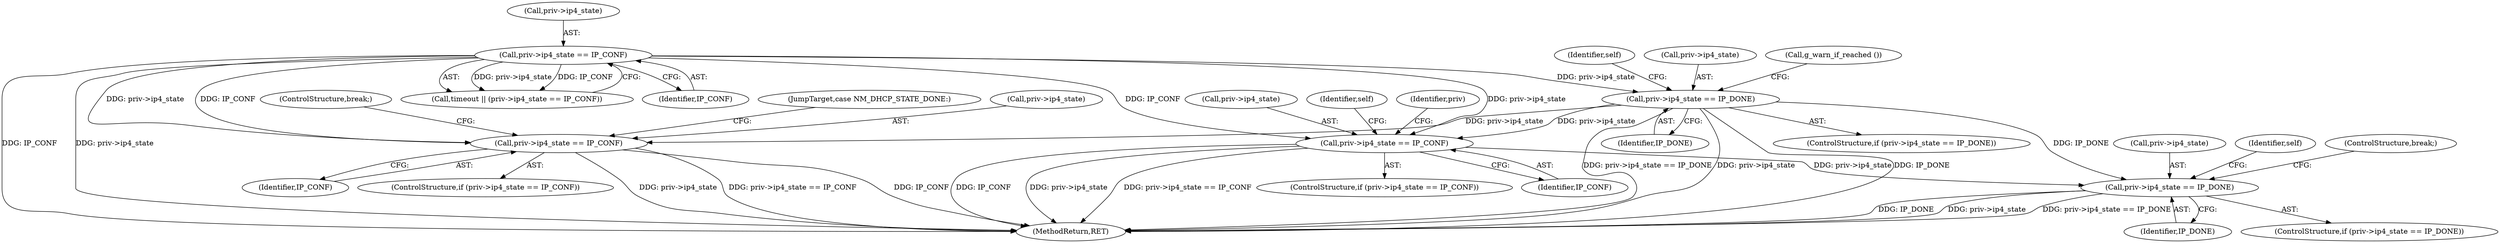 digraph "0_NetworkManager_d5fc88e573fa58b93034b04d35a2454f5d28cad9@pointer" {
"1005096" [label="(Call,priv->ip4_state == IP_DONE)"];
"1005087" [label="(Call,priv->ip4_state == IP_CONF)"];
"1005186" [label="(Call,priv->ip4_state == IP_CONF)"];
"1005196" [label="(Call,priv->ip4_state == IP_DONE)"];
"1005212" [label="(Call,priv->ip4_state == IP_CONF)"];
"1005085" [label="(Call,timeout || (priv->ip4_state == IP_CONF))"];
"1005190" [label="(Identifier,IP_CONF)"];
"1005185" [label="(ControlStructure,if (priv->ip4_state == IP_CONF))"];
"1005197" [label="(Call,priv->ip4_state)"];
"1005187" [label="(Call,priv->ip4_state)"];
"1005091" [label="(Identifier,IP_CONF)"];
"1005216" [label="(Identifier,IP_CONF)"];
"1005100" [label="(Identifier,IP_DONE)"];
"1005211" [label="(ControlStructure,if (priv->ip4_state == IP_CONF))"];
"1005217" [label="(ControlStructure,break;)"];
"1005087" [label="(Call,priv->ip4_state == IP_CONF)"];
"1005186" [label="(Call,priv->ip4_state == IP_CONF)"];
"1005106" [label="(Call,g_warn_if_reached ())"];
"1005102" [label="(Identifier,self)"];
"1005218" [label="(JumpTarget,case NM_DHCP_STATE_DONE:)"];
"1005202" [label="(Identifier,self)"];
"1005192" [label="(Identifier,self)"];
"1005096" [label="(Call,priv->ip4_state == IP_DONE)"];
"1005204" [label="(ControlStructure,break;)"];
"1005097" [label="(Call,priv->ip4_state)"];
"1005196" [label="(Call,priv->ip4_state == IP_DONE)"];
"1005212" [label="(Call,priv->ip4_state == IP_CONF)"];
"1005198" [label="(Identifier,priv)"];
"1005200" [label="(Identifier,IP_DONE)"];
"1007368" [label="(MethodReturn,RET)"];
"1005095" [label="(ControlStructure,if (priv->ip4_state == IP_DONE))"];
"1005213" [label="(Call,priv->ip4_state)"];
"1005195" [label="(ControlStructure,if (priv->ip4_state == IP_DONE))"];
"1005088" [label="(Call,priv->ip4_state)"];
"1005096" -> "1005095"  [label="AST: "];
"1005096" -> "1005100"  [label="CFG: "];
"1005097" -> "1005096"  [label="AST: "];
"1005100" -> "1005096"  [label="AST: "];
"1005102" -> "1005096"  [label="CFG: "];
"1005106" -> "1005096"  [label="CFG: "];
"1005096" -> "1007368"  [label="DDG: priv->ip4_state == IP_DONE"];
"1005096" -> "1007368"  [label="DDG: priv->ip4_state"];
"1005096" -> "1007368"  [label="DDG: IP_DONE"];
"1005087" -> "1005096"  [label="DDG: priv->ip4_state"];
"1005096" -> "1005186"  [label="DDG: priv->ip4_state"];
"1005096" -> "1005196"  [label="DDG: IP_DONE"];
"1005096" -> "1005212"  [label="DDG: priv->ip4_state"];
"1005087" -> "1005085"  [label="AST: "];
"1005087" -> "1005091"  [label="CFG: "];
"1005088" -> "1005087"  [label="AST: "];
"1005091" -> "1005087"  [label="AST: "];
"1005085" -> "1005087"  [label="CFG: "];
"1005087" -> "1007368"  [label="DDG: IP_CONF"];
"1005087" -> "1007368"  [label="DDG: priv->ip4_state"];
"1005087" -> "1005085"  [label="DDG: priv->ip4_state"];
"1005087" -> "1005085"  [label="DDG: IP_CONF"];
"1005087" -> "1005186"  [label="DDG: priv->ip4_state"];
"1005087" -> "1005186"  [label="DDG: IP_CONF"];
"1005087" -> "1005212"  [label="DDG: priv->ip4_state"];
"1005087" -> "1005212"  [label="DDG: IP_CONF"];
"1005186" -> "1005185"  [label="AST: "];
"1005186" -> "1005190"  [label="CFG: "];
"1005187" -> "1005186"  [label="AST: "];
"1005190" -> "1005186"  [label="AST: "];
"1005192" -> "1005186"  [label="CFG: "];
"1005198" -> "1005186"  [label="CFG: "];
"1005186" -> "1007368"  [label="DDG: IP_CONF"];
"1005186" -> "1007368"  [label="DDG: priv->ip4_state"];
"1005186" -> "1007368"  [label="DDG: priv->ip4_state == IP_CONF"];
"1005186" -> "1005196"  [label="DDG: priv->ip4_state"];
"1005196" -> "1005195"  [label="AST: "];
"1005196" -> "1005200"  [label="CFG: "];
"1005197" -> "1005196"  [label="AST: "];
"1005200" -> "1005196"  [label="AST: "];
"1005202" -> "1005196"  [label="CFG: "];
"1005204" -> "1005196"  [label="CFG: "];
"1005196" -> "1007368"  [label="DDG: priv->ip4_state"];
"1005196" -> "1007368"  [label="DDG: priv->ip4_state == IP_DONE"];
"1005196" -> "1007368"  [label="DDG: IP_DONE"];
"1005212" -> "1005211"  [label="AST: "];
"1005212" -> "1005216"  [label="CFG: "];
"1005213" -> "1005212"  [label="AST: "];
"1005216" -> "1005212"  [label="AST: "];
"1005217" -> "1005212"  [label="CFG: "];
"1005218" -> "1005212"  [label="CFG: "];
"1005212" -> "1007368"  [label="DDG: IP_CONF"];
"1005212" -> "1007368"  [label="DDG: priv->ip4_state"];
"1005212" -> "1007368"  [label="DDG: priv->ip4_state == IP_CONF"];
}
